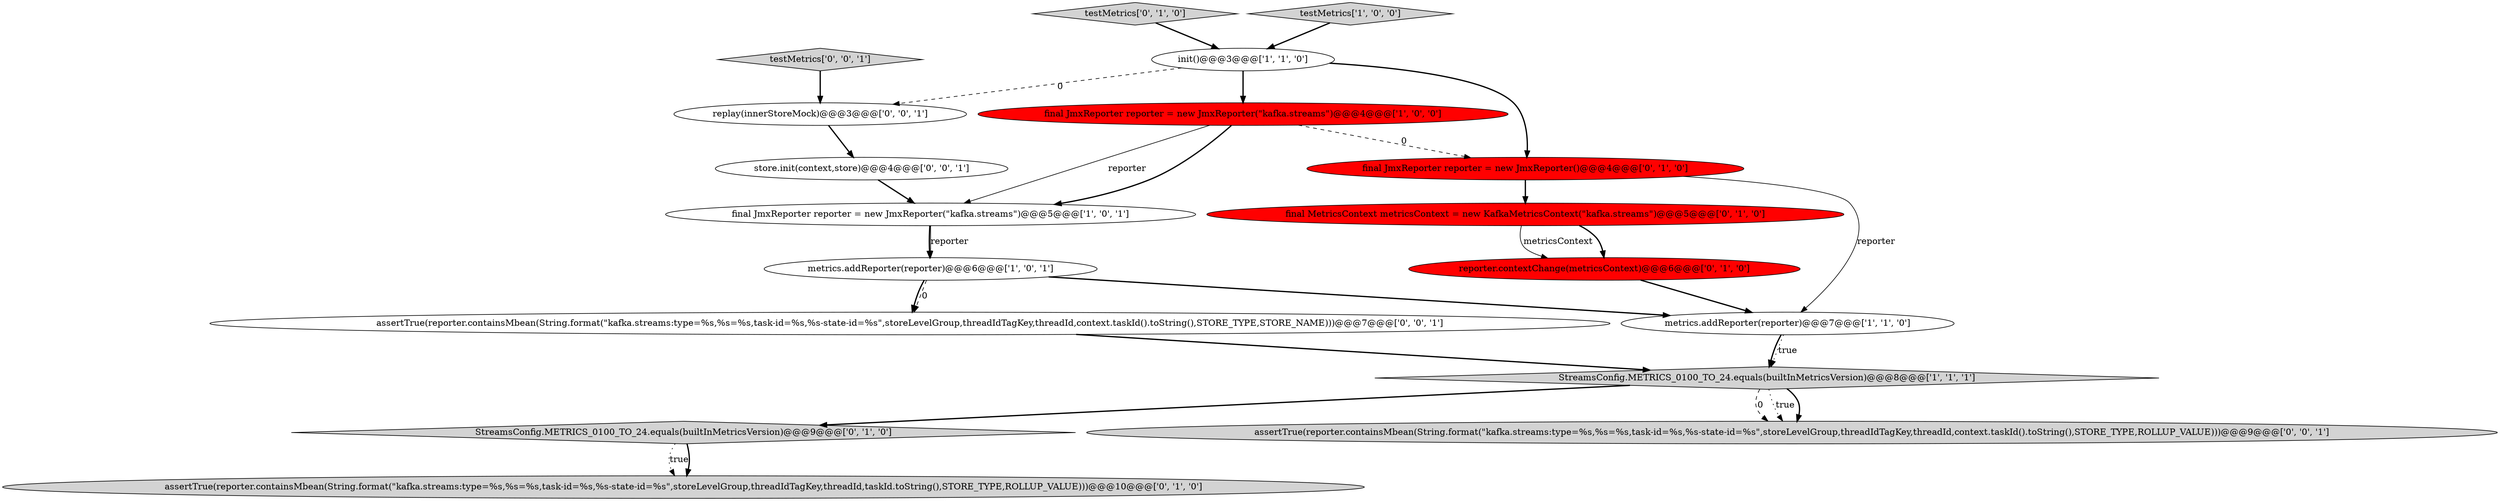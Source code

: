 digraph {
9 [style = filled, label = "final MetricsContext metricsContext = new KafkaMetricsContext(\"kafka.streams\")@@@5@@@['0', '1', '0']", fillcolor = red, shape = ellipse image = "AAA1AAABBB2BBB"];
1 [style = filled, label = "final JmxReporter reporter = new JmxReporter(\"kafka.streams\")@@@4@@@['1', '0', '0']", fillcolor = red, shape = ellipse image = "AAA1AAABBB1BBB"];
11 [style = filled, label = "reporter.contextChange(metricsContext)@@@6@@@['0', '1', '0']", fillcolor = red, shape = ellipse image = "AAA1AAABBB2BBB"];
14 [style = filled, label = "testMetrics['0', '0', '1']", fillcolor = lightgray, shape = diamond image = "AAA0AAABBB3BBB"];
17 [style = filled, label = "store.init(context,store)@@@4@@@['0', '0', '1']", fillcolor = white, shape = ellipse image = "AAA0AAABBB3BBB"];
2 [style = filled, label = "init()@@@3@@@['1', '1', '0']", fillcolor = white, shape = ellipse image = "AAA0AAABBB1BBB"];
7 [style = filled, label = "testMetrics['0', '1', '0']", fillcolor = lightgray, shape = diamond image = "AAA0AAABBB2BBB"];
8 [style = filled, label = "StreamsConfig.METRICS_0100_TO_24.equals(builtInMetricsVersion)@@@9@@@['0', '1', '0']", fillcolor = lightgray, shape = diamond image = "AAA0AAABBB2BBB"];
5 [style = filled, label = "StreamsConfig.METRICS_0100_TO_24.equals(builtInMetricsVersion)@@@8@@@['1', '1', '1']", fillcolor = lightgray, shape = diamond image = "AAA0AAABBB1BBB"];
10 [style = filled, label = "final JmxReporter reporter = new JmxReporter()@@@4@@@['0', '1', '0']", fillcolor = red, shape = ellipse image = "AAA1AAABBB2BBB"];
0 [style = filled, label = "metrics.addReporter(reporter)@@@7@@@['1', '1', '0']", fillcolor = white, shape = ellipse image = "AAA0AAABBB1BBB"];
12 [style = filled, label = "assertTrue(reporter.containsMbean(String.format(\"kafka.streams:type=%s,%s=%s,task-id=%s,%s-state-id=%s\",storeLevelGroup,threadIdTagKey,threadId,taskId.toString(),STORE_TYPE,ROLLUP_VALUE)))@@@10@@@['0', '1', '0']", fillcolor = lightgray, shape = ellipse image = "AAA0AAABBB2BBB"];
16 [style = filled, label = "assertTrue(reporter.containsMbean(String.format(\"kafka.streams:type=%s,%s=%s,task-id=%s,%s-state-id=%s\",storeLevelGroup,threadIdTagKey,threadId,context.taskId().toString(),STORE_TYPE,ROLLUP_VALUE)))@@@9@@@['0', '0', '1']", fillcolor = lightgray, shape = ellipse image = "AAA0AAABBB3BBB"];
4 [style = filled, label = "metrics.addReporter(reporter)@@@6@@@['1', '0', '1']", fillcolor = white, shape = ellipse image = "AAA0AAABBB1BBB"];
3 [style = filled, label = "final JmxReporter reporter = new JmxReporter(\"kafka.streams\")@@@5@@@['1', '0', '1']", fillcolor = white, shape = ellipse image = "AAA0AAABBB1BBB"];
6 [style = filled, label = "testMetrics['1', '0', '0']", fillcolor = lightgray, shape = diamond image = "AAA0AAABBB1BBB"];
15 [style = filled, label = "replay(innerStoreMock)@@@3@@@['0', '0', '1']", fillcolor = white, shape = ellipse image = "AAA0AAABBB3BBB"];
13 [style = filled, label = "assertTrue(reporter.containsMbean(String.format(\"kafka.streams:type=%s,%s=%s,task-id=%s,%s-state-id=%s\",storeLevelGroup,threadIdTagKey,threadId,context.taskId().toString(),STORE_TYPE,STORE_NAME)))@@@7@@@['0', '0', '1']", fillcolor = white, shape = ellipse image = "AAA0AAABBB3BBB"];
1->3 [style = solid, label="reporter"];
5->8 [style = bold, label=""];
0->5 [style = dotted, label="true"];
9->11 [style = bold, label=""];
2->1 [style = bold, label=""];
4->13 [style = bold, label=""];
1->3 [style = bold, label=""];
1->10 [style = dashed, label="0"];
2->10 [style = bold, label=""];
3->4 [style = bold, label=""];
3->4 [style = solid, label="reporter"];
4->0 [style = bold, label=""];
6->2 [style = bold, label=""];
2->15 [style = dashed, label="0"];
5->16 [style = bold, label=""];
5->16 [style = dashed, label="0"];
15->17 [style = bold, label=""];
11->0 [style = bold, label=""];
8->12 [style = dotted, label="true"];
7->2 [style = bold, label=""];
5->16 [style = dotted, label="true"];
13->5 [style = bold, label=""];
17->3 [style = bold, label=""];
14->15 [style = bold, label=""];
10->9 [style = bold, label=""];
9->11 [style = solid, label="metricsContext"];
4->13 [style = dashed, label="0"];
8->12 [style = bold, label=""];
10->0 [style = solid, label="reporter"];
0->5 [style = bold, label=""];
}
